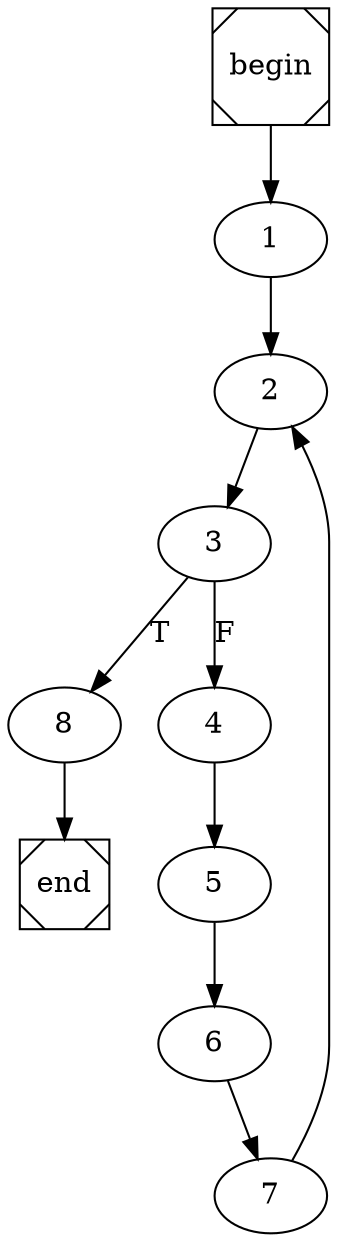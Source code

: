 digraph cfg {
	begin [shape=Msquare];
	end [shape=Msquare];
	begin -> 1;	1 -> 2;	2 -> 3;	3 -> 8[label=T];	3 -> 4[label=F];	4 -> 5;	5 -> 6;	6 -> 7;	7 -> 2;	8 -> end;}
